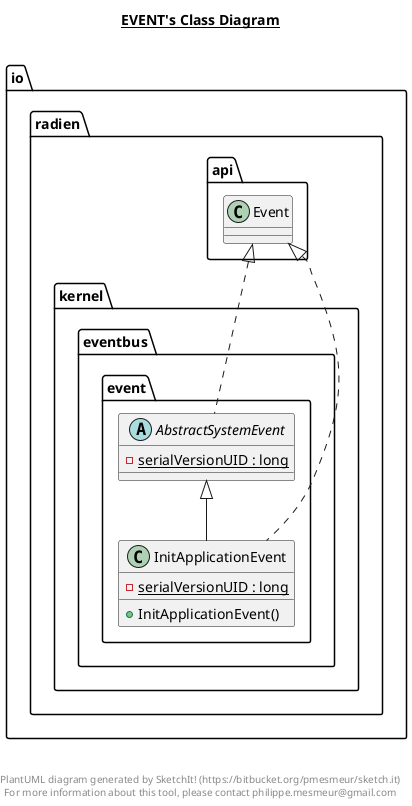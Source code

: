 @startuml

title __EVENT's Class Diagram__\n

  namespace io.radien.kernel {
    namespace eventbus {
      namespace event {
        abstract class io.radien.kernel.eventbus.event.AbstractSystemEvent {
            {static} - serialVersionUID : long
        }
      }
    }
  }
  

  namespace io.radien.kernel {
    namespace eventbus {
      namespace event {
        class io.radien.kernel.eventbus.event.InitApplicationEvent {
            {static} - serialVersionUID : long
            + InitApplicationEvent()
        }
      }
    }
  }
  

  io.radien.kernel.eventbus.event.AbstractSystemEvent .up.|> io.radien.api.Event
  io.radien.kernel.eventbus.event.InitApplicationEvent .up.|> io.radien.api.Event
  io.radien.kernel.eventbus.event.InitApplicationEvent -up-|> io.radien.kernel.eventbus.event.AbstractSystemEvent


right footer


PlantUML diagram generated by SketchIt! (https://bitbucket.org/pmesmeur/sketch.it)
For more information about this tool, please contact philippe.mesmeur@gmail.com
endfooter

@enduml
